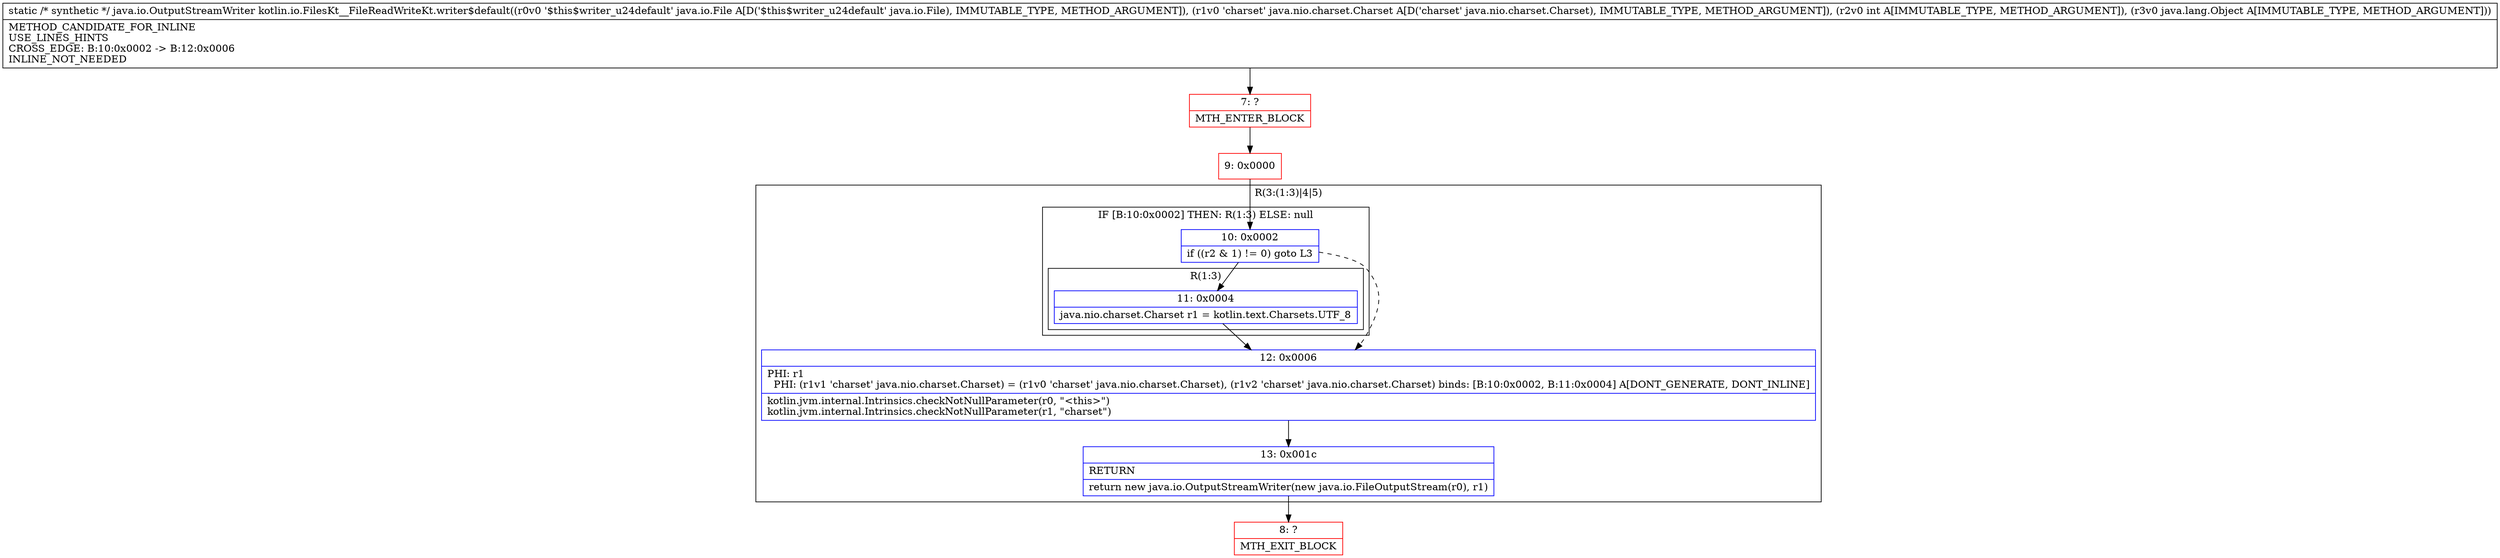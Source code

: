 digraph "CFG forkotlin.io.FilesKt__FileReadWriteKt.writer$default(Ljava\/io\/File;Ljava\/nio\/charset\/Charset;ILjava\/lang\/Object;)Ljava\/io\/OutputStreamWriter;" {
subgraph cluster_Region_734569315 {
label = "R(3:(1:3)|4|5)";
node [shape=record,color=blue];
subgraph cluster_IfRegion_1094403580 {
label = "IF [B:10:0x0002] THEN: R(1:3) ELSE: null";
node [shape=record,color=blue];
Node_10 [shape=record,label="{10\:\ 0x0002|if ((r2 & 1) != 0) goto L3\l}"];
subgraph cluster_Region_1377859648 {
label = "R(1:3)";
node [shape=record,color=blue];
Node_11 [shape=record,label="{11\:\ 0x0004|java.nio.charset.Charset r1 = kotlin.text.Charsets.UTF_8\l}"];
}
}
Node_12 [shape=record,label="{12\:\ 0x0006|PHI: r1 \l  PHI: (r1v1 'charset' java.nio.charset.Charset) = (r1v0 'charset' java.nio.charset.Charset), (r1v2 'charset' java.nio.charset.Charset) binds: [B:10:0x0002, B:11:0x0004] A[DONT_GENERATE, DONT_INLINE]\l|kotlin.jvm.internal.Intrinsics.checkNotNullParameter(r0, \"\<this\>\")\lkotlin.jvm.internal.Intrinsics.checkNotNullParameter(r1, \"charset\")\l}"];
Node_13 [shape=record,label="{13\:\ 0x001c|RETURN\l|return new java.io.OutputStreamWriter(new java.io.FileOutputStream(r0), r1)\l}"];
}
Node_7 [shape=record,color=red,label="{7\:\ ?|MTH_ENTER_BLOCK\l}"];
Node_9 [shape=record,color=red,label="{9\:\ 0x0000}"];
Node_8 [shape=record,color=red,label="{8\:\ ?|MTH_EXIT_BLOCK\l}"];
MethodNode[shape=record,label="{static \/* synthetic *\/ java.io.OutputStreamWriter kotlin.io.FilesKt__FileReadWriteKt.writer$default((r0v0 '$this$writer_u24default' java.io.File A[D('$this$writer_u24default' java.io.File), IMMUTABLE_TYPE, METHOD_ARGUMENT]), (r1v0 'charset' java.nio.charset.Charset A[D('charset' java.nio.charset.Charset), IMMUTABLE_TYPE, METHOD_ARGUMENT]), (r2v0 int A[IMMUTABLE_TYPE, METHOD_ARGUMENT]), (r3v0 java.lang.Object A[IMMUTABLE_TYPE, METHOD_ARGUMENT]))  | METHOD_CANDIDATE_FOR_INLINE\lUSE_LINES_HINTS\lCROSS_EDGE: B:10:0x0002 \-\> B:12:0x0006\lINLINE_NOT_NEEDED\l}"];
MethodNode -> Node_7;Node_10 -> Node_11;
Node_10 -> Node_12[style=dashed];
Node_11 -> Node_12;
Node_12 -> Node_13;
Node_13 -> Node_8;
Node_7 -> Node_9;
Node_9 -> Node_10;
}

